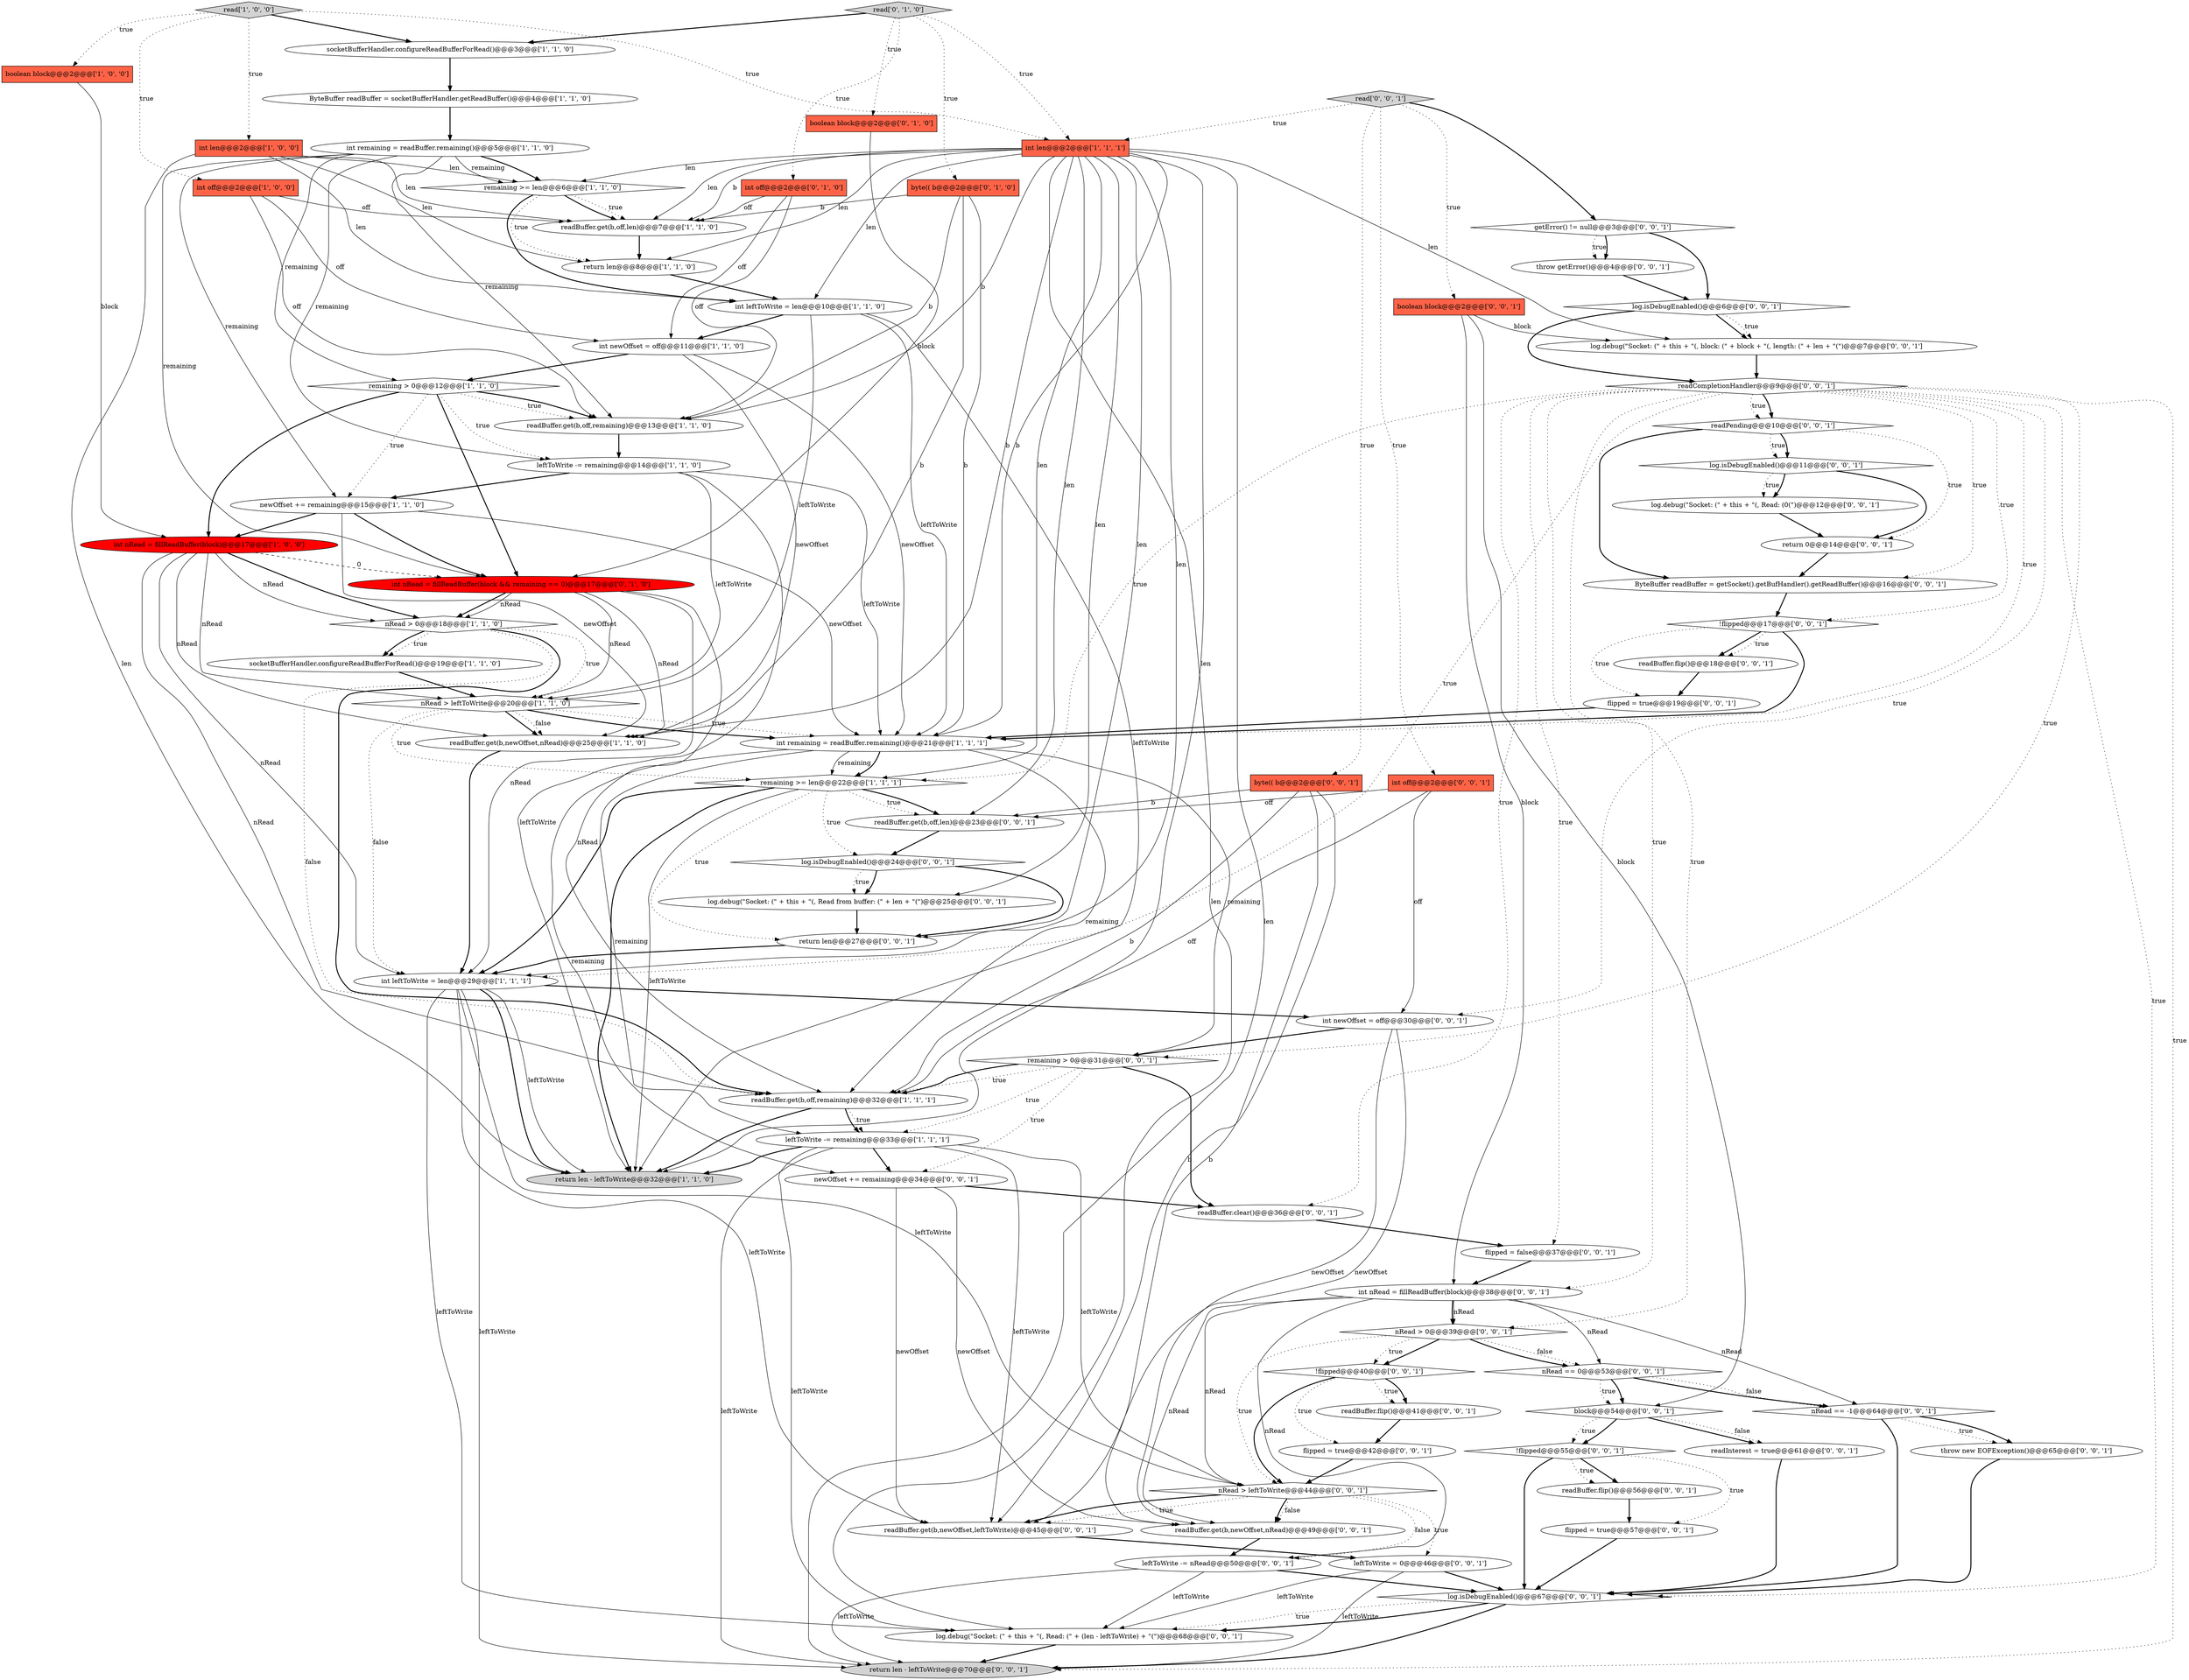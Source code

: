 digraph {
7 [style = filled, label = "return len@@@8@@@['1', '1', '0']", fillcolor = white, shape = ellipse image = "AAA0AAABBB1BBB"];
63 [style = filled, label = "!flipped@@@40@@@['0', '0', '1']", fillcolor = white, shape = diamond image = "AAA0AAABBB3BBB"];
45 [style = filled, label = "throw new EOFException()@@@65@@@['0', '0', '1']", fillcolor = white, shape = ellipse image = "AAA0AAABBB3BBB"];
35 [style = filled, label = "nRead > leftToWrite@@@44@@@['0', '0', '1']", fillcolor = white, shape = diamond image = "AAA0AAABBB3BBB"];
47 [style = filled, label = "return len - leftToWrite@@@70@@@['0', '0', '1']", fillcolor = lightgray, shape = ellipse image = "AAA0AAABBB3BBB"];
58 [style = filled, label = "block@@@54@@@['0', '0', '1']", fillcolor = white, shape = diamond image = "AAA0AAABBB3BBB"];
59 [style = filled, label = "!flipped@@@55@@@['0', '0', '1']", fillcolor = white, shape = diamond image = "AAA0AAABBB3BBB"];
14 [style = filled, label = "int len@@@2@@@['1', '0', '0']", fillcolor = tomato, shape = box image = "AAA0AAABBB1BBB"];
44 [style = filled, label = "readBuffer.flip()@@@18@@@['0', '0', '1']", fillcolor = white, shape = ellipse image = "AAA0AAABBB3BBB"];
17 [style = filled, label = "read['1', '0', '0']", fillcolor = lightgray, shape = diamond image = "AAA0AAABBB1BBB"];
27 [style = filled, label = "nRead > 0@@@18@@@['1', '1', '0']", fillcolor = white, shape = diamond image = "AAA0AAABBB1BBB"];
71 [style = filled, label = "log.debug(\"Socket: (\" + this + \"(, Read from buffer: (\" + len + \"(\")@@@25@@@['0', '0', '1']", fillcolor = white, shape = ellipse image = "AAA0AAABBB3BBB"];
52 [style = filled, label = "readBuffer.get(b,newOffset,leftToWrite)@@@45@@@['0', '0', '1']", fillcolor = white, shape = ellipse image = "AAA0AAABBB3BBB"];
18 [style = filled, label = "int leftToWrite = len@@@10@@@['1', '1', '0']", fillcolor = white, shape = ellipse image = "AAA0AAABBB1BBB"];
23 [style = filled, label = "int remaining = readBuffer.remaining()@@@5@@@['1', '1', '0']", fillcolor = white, shape = ellipse image = "AAA0AAABBB1BBB"];
1 [style = filled, label = "return len - leftToWrite@@@32@@@['1', '1', '0']", fillcolor = lightgray, shape = ellipse image = "AAA0AAABBB1BBB"];
36 [style = filled, label = "!flipped@@@17@@@['0', '0', '1']", fillcolor = white, shape = diamond image = "AAA0AAABBB3BBB"];
34 [style = filled, label = "nRead == -1@@@64@@@['0', '0', '1']", fillcolor = white, shape = diamond image = "AAA0AAABBB3BBB"];
5 [style = filled, label = "remaining > 0@@@12@@@['1', '1', '0']", fillcolor = white, shape = diamond image = "AAA0AAABBB1BBB"];
61 [style = filled, label = "log.debug(\"Socket: (\" + this + \"(, Read: (\" + (len - leftToWrite) + \"(\")@@@68@@@['0', '0', '1']", fillcolor = white, shape = ellipse image = "AAA0AAABBB3BBB"];
43 [style = filled, label = "flipped = true@@@42@@@['0', '0', '1']", fillcolor = white, shape = ellipse image = "AAA0AAABBB3BBB"];
41 [style = filled, label = "ByteBuffer readBuffer = getSocket().getBufHandler().getReadBuffer()@@@16@@@['0', '0', '1']", fillcolor = white, shape = ellipse image = "AAA0AAABBB3BBB"];
0 [style = filled, label = "leftToWrite -= remaining@@@33@@@['1', '1', '1']", fillcolor = white, shape = ellipse image = "AAA0AAABBB1BBB"];
38 [style = filled, label = "readBuffer.clear()@@@36@@@['0', '0', '1']", fillcolor = white, shape = ellipse image = "AAA0AAABBB3BBB"];
25 [style = filled, label = "remaining >= len@@@6@@@['1', '1', '0']", fillcolor = white, shape = diamond image = "AAA0AAABBB1BBB"];
75 [style = filled, label = "readBuffer.get(b,off,len)@@@23@@@['0', '0', '1']", fillcolor = white, shape = ellipse image = "AAA0AAABBB3BBB"];
62 [style = filled, label = "return len@@@27@@@['0', '0', '1']", fillcolor = white, shape = ellipse image = "AAA0AAABBB3BBB"];
8 [style = filled, label = "readBuffer.get(b,off,len)@@@7@@@['1', '1', '0']", fillcolor = white, shape = ellipse image = "AAA0AAABBB1BBB"];
31 [style = filled, label = "int off@@@2@@@['0', '1', '0']", fillcolor = tomato, shape = box image = "AAA0AAABBB2BBB"];
10 [style = filled, label = "socketBufferHandler.configureReadBufferForRead()@@@3@@@['1', '1', '0']", fillcolor = white, shape = ellipse image = "AAA0AAABBB1BBB"];
74 [style = filled, label = "int newOffset = off@@@30@@@['0', '0', '1']", fillcolor = white, shape = ellipse image = "AAA0AAABBB3BBB"];
19 [style = filled, label = "newOffset += remaining@@@15@@@['1', '1', '0']", fillcolor = white, shape = ellipse image = "AAA0AAABBB1BBB"];
55 [style = filled, label = "log.debug(\"Socket: (\" + this + \"(, Read: (0(\")@@@12@@@['0', '0', '1']", fillcolor = white, shape = ellipse image = "AAA0AAABBB3BBB"];
16 [style = filled, label = "boolean block@@@2@@@['1', '0', '0']", fillcolor = tomato, shape = box image = "AAA0AAABBB1BBB"];
68 [style = filled, label = "log.isDebugEnabled()@@@6@@@['0', '0', '1']", fillcolor = white, shape = diamond image = "AAA0AAABBB3BBB"];
9 [style = filled, label = "int newOffset = off@@@11@@@['1', '1', '0']", fillcolor = white, shape = ellipse image = "AAA0AAABBB1BBB"];
69 [style = filled, label = "newOffset += remaining@@@34@@@['0', '0', '1']", fillcolor = white, shape = ellipse image = "AAA0AAABBB3BBB"];
77 [style = filled, label = "getError() != null@@@3@@@['0', '0', '1']", fillcolor = white, shape = diamond image = "AAA0AAABBB3BBB"];
48 [style = filled, label = "readBuffer.flip()@@@56@@@['0', '0', '1']", fillcolor = white, shape = ellipse image = "AAA0AAABBB3BBB"];
42 [style = filled, label = "byte(( b@@@2@@@['0', '0', '1']", fillcolor = tomato, shape = box image = "AAA0AAABBB3BBB"];
64 [style = filled, label = "readBuffer.flip()@@@41@@@['0', '0', '1']", fillcolor = white, shape = ellipse image = "AAA0AAABBB3BBB"];
40 [style = filled, label = "log.isDebugEnabled()@@@24@@@['0', '0', '1']", fillcolor = white, shape = diamond image = "AAA0AAABBB3BBB"];
6 [style = filled, label = "readBuffer.get(b,off,remaining)@@@32@@@['1', '1', '1']", fillcolor = white, shape = ellipse image = "AAA0AAABBB1BBB"];
22 [style = filled, label = "readBuffer.get(b,newOffset,nRead)@@@25@@@['1', '1', '0']", fillcolor = white, shape = ellipse image = "AAA0AAABBB1BBB"];
46 [style = filled, label = "log.debug(\"Socket: (\" + this + \"(, block: (\" + block + \"(, length: (\" + len + \"(\")@@@7@@@['0', '0', '1']", fillcolor = white, shape = ellipse image = "AAA0AAABBB3BBB"];
30 [style = filled, label = "int nRead = fillReadBuffer(block && remaining == 0)@@@17@@@['0', '1', '0']", fillcolor = red, shape = ellipse image = "AAA1AAABBB2BBB"];
57 [style = filled, label = "readCompletionHandler@@@9@@@['0', '0', '1']", fillcolor = white, shape = diamond image = "AAA0AAABBB3BBB"];
13 [style = filled, label = "int leftToWrite = len@@@29@@@['1', '1', '1']", fillcolor = white, shape = ellipse image = "AAA0AAABBB1BBB"];
21 [style = filled, label = "leftToWrite -= remaining@@@14@@@['1', '1', '0']", fillcolor = white, shape = ellipse image = "AAA0AAABBB1BBB"];
26 [style = filled, label = "readBuffer.get(b,off,remaining)@@@13@@@['1', '1', '0']", fillcolor = white, shape = ellipse image = "AAA0AAABBB1BBB"];
32 [style = filled, label = "read['0', '1', '0']", fillcolor = lightgray, shape = diamond image = "AAA0AAABBB2BBB"];
53 [style = filled, label = "leftToWrite = 0@@@46@@@['0', '0', '1']", fillcolor = white, shape = ellipse image = "AAA0AAABBB3BBB"];
11 [style = filled, label = "ByteBuffer readBuffer = socketBufferHandler.getReadBuffer()@@@4@@@['1', '1', '0']", fillcolor = white, shape = ellipse image = "AAA0AAABBB1BBB"];
67 [style = filled, label = "flipped = false@@@37@@@['0', '0', '1']", fillcolor = white, shape = ellipse image = "AAA0AAABBB3BBB"];
54 [style = filled, label = "throw getError()@@@4@@@['0', '0', '1']", fillcolor = white, shape = ellipse image = "AAA0AAABBB3BBB"];
15 [style = filled, label = "socketBufferHandler.configureReadBufferForRead()@@@19@@@['1', '1', '0']", fillcolor = white, shape = ellipse image = "AAA0AAABBB1BBB"];
56 [style = filled, label = "int off@@@2@@@['0', '0', '1']", fillcolor = tomato, shape = box image = "AAA0AAABBB3BBB"];
3 [style = filled, label = "int nRead = fillReadBuffer(block)@@@17@@@['1', '0', '0']", fillcolor = red, shape = ellipse image = "AAA1AAABBB1BBB"];
76 [style = filled, label = "log.isDebugEnabled()@@@67@@@['0', '0', '1']", fillcolor = white, shape = diamond image = "AAA0AAABBB3BBB"];
78 [style = filled, label = "int nRead = fillReadBuffer(block)@@@38@@@['0', '0', '1']", fillcolor = white, shape = ellipse image = "AAA0AAABBB3BBB"];
39 [style = filled, label = "flipped = true@@@19@@@['0', '0', '1']", fillcolor = white, shape = ellipse image = "AAA0AAABBB3BBB"];
37 [style = filled, label = "flipped = true@@@57@@@['0', '0', '1']", fillcolor = white, shape = ellipse image = "AAA0AAABBB3BBB"];
70 [style = filled, label = "return 0@@@14@@@['0', '0', '1']", fillcolor = white, shape = ellipse image = "AAA0AAABBB3BBB"];
28 [style = filled, label = "boolean block@@@2@@@['0', '1', '0']", fillcolor = tomato, shape = box image = "AAA0AAABBB2BBB"];
72 [style = filled, label = "remaining > 0@@@31@@@['0', '0', '1']", fillcolor = white, shape = diamond image = "AAA0AAABBB3BBB"];
33 [style = filled, label = "readPending@@@10@@@['0', '0', '1']", fillcolor = white, shape = diamond image = "AAA0AAABBB3BBB"];
24 [style = filled, label = "remaining >= len@@@22@@@['1', '1', '1']", fillcolor = white, shape = diamond image = "AAA0AAABBB1BBB"];
65 [style = filled, label = "nRead > 0@@@39@@@['0', '0', '1']", fillcolor = white, shape = diamond image = "AAA0AAABBB3BBB"];
51 [style = filled, label = "log.isDebugEnabled()@@@11@@@['0', '0', '1']", fillcolor = white, shape = diamond image = "AAA0AAABBB3BBB"];
73 [style = filled, label = "nRead == 0@@@53@@@['0', '0', '1']", fillcolor = white, shape = diamond image = "AAA0AAABBB3BBB"];
2 [style = filled, label = "int off@@@2@@@['1', '0', '0']", fillcolor = tomato, shape = box image = "AAA0AAABBB1BBB"];
20 [style = filled, label = "int len@@@2@@@['1', '1', '1']", fillcolor = tomato, shape = box image = "AAA0AAABBB1BBB"];
49 [style = filled, label = "boolean block@@@2@@@['0', '0', '1']", fillcolor = tomato, shape = box image = "AAA0AAABBB3BBB"];
12 [style = filled, label = "int remaining = readBuffer.remaining()@@@21@@@['1', '1', '1']", fillcolor = white, shape = ellipse image = "AAA0AAABBB1BBB"];
50 [style = filled, label = "readBuffer.get(b,newOffset,nRead)@@@49@@@['0', '0', '1']", fillcolor = white, shape = ellipse image = "AAA0AAABBB3BBB"];
4 [style = filled, label = "nRead > leftToWrite@@@20@@@['1', '1', '0']", fillcolor = white, shape = diamond image = "AAA0AAABBB1BBB"];
66 [style = filled, label = "leftToWrite -= nRead@@@50@@@['0', '0', '1']", fillcolor = white, shape = ellipse image = "AAA0AAABBB3BBB"];
29 [style = filled, label = "byte(( b@@@2@@@['0', '1', '0']", fillcolor = tomato, shape = box image = "AAA0AAABBB2BBB"];
60 [style = filled, label = "readInterest = true@@@61@@@['0', '0', '1']", fillcolor = white, shape = ellipse image = "AAA0AAABBB3BBB"];
79 [style = filled, label = "read['0', '0', '1']", fillcolor = lightgray, shape = diamond image = "AAA0AAABBB3BBB"];
20->61 [style = solid, label="len"];
5->3 [style = bold, label=""];
77->54 [style = dotted, label="true"];
69->38 [style = bold, label=""];
62->13 [style = bold, label=""];
32->28 [style = dotted, label="true"];
65->73 [style = dotted, label="false"];
34->45 [style = dotted, label="true"];
24->62 [style = dotted, label="true"];
73->58 [style = bold, label=""];
78->50 [style = solid, label="nRead"];
54->68 [style = bold, label=""];
57->33 [style = bold, label=""];
74->72 [style = bold, label=""];
13->52 [style = solid, label="leftToWrite"];
5->19 [style = dotted, label="true"];
72->6 [style = dotted, label="true"];
76->61 [style = dotted, label="true"];
71->62 [style = bold, label=""];
19->12 [style = solid, label="newOffset"];
17->14 [style = dotted, label="true"];
76->61 [style = bold, label=""];
58->60 [style = bold, label=""];
49->58 [style = solid, label="block"];
20->1 [style = solid, label="len"];
36->12 [style = bold, label=""];
20->25 [style = solid, label="len"];
45->76 [style = bold, label=""];
53->47 [style = solid, label="leftToWrite"];
27->15 [style = dotted, label="true"];
79->49 [style = dotted, label="true"];
14->25 [style = solid, label="len"];
27->15 [style = bold, label=""];
13->1 [style = bold, label=""];
20->46 [style = solid, label="len"];
20->8 [style = solid, label="b"];
3->27 [style = bold, label=""];
57->38 [style = dotted, label="true"];
0->61 [style = solid, label="leftToWrite"];
57->65 [style = dotted, label="true"];
29->22 [style = solid, label="b"];
57->24 [style = dotted, label="true"];
36->39 [style = dotted, label="true"];
35->50 [style = bold, label=""];
43->35 [style = bold, label=""];
20->22 [style = solid, label="b"];
27->6 [style = dotted, label="false"];
57->74 [style = dotted, label="true"];
42->50 [style = solid, label="b"];
78->35 [style = solid, label="nRead"];
18->12 [style = solid, label="leftToWrite"];
51->55 [style = dotted, label="true"];
9->5 [style = bold, label=""];
56->74 [style = solid, label="off"];
50->66 [style = bold, label=""];
58->59 [style = bold, label=""];
17->2 [style = dotted, label="true"];
20->12 [style = solid, label="b"];
4->24 [style = dotted, label="true"];
5->30 [style = bold, label=""];
6->0 [style = dotted, label="true"];
13->35 [style = solid, label="leftToWrite"];
57->41 [style = dotted, label="true"];
3->4 [style = solid, label="nRead"];
30->22 [style = solid, label="nRead"];
30->13 [style = solid, label="nRead"];
19->3 [style = bold, label=""];
64->43 [style = bold, label=""];
74->52 [style = solid, label="newOffset"];
31->8 [style = solid, label="off"];
22->13 [style = bold, label=""];
35->53 [style = dotted, label="true"];
14->7 [style = solid, label="len"];
9->22 [style = solid, label="newOffset"];
63->64 [style = dotted, label="true"];
10->11 [style = bold, label=""];
17->20 [style = dotted, label="true"];
23->21 [style = solid, label="remaining"];
57->72 [style = dotted, label="true"];
23->25 [style = bold, label=""];
48->37 [style = bold, label=""];
40->62 [style = bold, label=""];
12->69 [style = solid, label="remaining"];
79->20 [style = dotted, label="true"];
12->24 [style = solid, label="remaining"];
21->19 [style = bold, label=""];
16->3 [style = solid, label="block"];
66->61 [style = solid, label="leftToWrite"];
36->44 [style = bold, label=""];
65->73 [style = bold, label=""];
57->36 [style = dotted, label="true"];
12->72 [style = solid, label="remaining"];
72->38 [style = bold, label=""];
57->33 [style = dotted, label="true"];
30->27 [style = bold, label=""];
57->76 [style = dotted, label="true"];
20->47 [style = solid, label="len"];
33->41 [style = bold, label=""];
76->47 [style = bold, label=""];
29->8 [style = solid, label="b"];
78->65 [style = solid, label="nRead"];
19->22 [style = solid, label="newOffset"];
57->47 [style = dotted, label="true"];
4->13 [style = dotted, label="false"];
57->67 [style = dotted, label="true"];
32->10 [style = bold, label=""];
35->52 [style = bold, label=""];
69->52 [style = solid, label="newOffset"];
17->16 [style = dotted, label="true"];
20->24 [style = solid, label="len"];
0->47 [style = solid, label="leftToWrite"];
20->71 [style = solid, label="len"];
36->44 [style = dotted, label="true"];
18->1 [style = solid, label="leftToWrite"];
23->5 [style = solid, label="remaining"];
13->1 [style = solid, label="leftToWrite"];
18->9 [style = bold, label=""];
39->12 [style = bold, label=""];
21->1 [style = solid, label="leftToWrite"];
5->26 [style = dotted, label="true"];
79->56 [style = dotted, label="true"];
29->26 [style = solid, label="b"];
30->6 [style = solid, label="nRead"];
74->50 [style = solid, label="newOffset"];
59->48 [style = bold, label=""];
4->22 [style = bold, label=""];
66->47 [style = solid, label="leftToWrite"];
37->76 [style = bold, label=""];
20->62 [style = solid, label="len"];
25->8 [style = dotted, label="true"];
32->31 [style = dotted, label="true"];
24->13 [style = bold, label=""];
42->52 [style = solid, label="b"];
17->10 [style = bold, label=""];
69->50 [style = solid, label="newOffset"];
3->30 [style = dashed, label="0"];
20->26 [style = solid, label="b"];
2->8 [style = solid, label="off"];
78->34 [style = solid, label="nRead"];
65->35 [style = dotted, label="true"];
58->59 [style = dotted, label="true"];
0->35 [style = solid, label="leftToWrite"];
30->4 [style = solid, label="nRead"];
12->6 [style = solid, label="remaining"];
75->40 [style = bold, label=""];
59->48 [style = dotted, label="true"];
25->18 [style = bold, label=""];
78->66 [style = solid, label="nRead"];
32->20 [style = dotted, label="true"];
5->26 [style = bold, label=""];
13->74 [style = bold, label=""];
56->75 [style = solid, label="off"];
56->6 [style = solid, label="off"];
67->78 [style = bold, label=""];
12->24 [style = bold, label=""];
53->76 [style = bold, label=""];
77->54 [style = bold, label=""];
72->0 [style = dotted, label="true"];
77->68 [style = bold, label=""];
66->76 [style = bold, label=""];
24->1 [style = solid, label="leftToWrite"];
27->4 [style = dotted, label="true"];
25->7 [style = dotted, label="true"];
59->37 [style = dotted, label="true"];
24->75 [style = dotted, label="true"];
26->21 [style = bold, label=""];
40->71 [style = bold, label=""];
6->1 [style = bold, label=""];
55->70 [style = bold, label=""];
78->73 [style = solid, label="nRead"];
41->36 [style = bold, label=""];
78->65 [style = bold, label=""];
20->7 [style = solid, label="len"];
21->4 [style = solid, label="leftToWrite"];
73->34 [style = bold, label=""];
0->1 [style = bold, label=""];
72->69 [style = dotted, label="true"];
57->12 [style = dotted, label="true"];
20->75 [style = solid, label="len"];
3->6 [style = solid, label="nRead"];
7->18 [style = bold, label=""];
31->26 [style = solid, label="off"];
4->12 [style = bold, label=""];
0->69 [style = bold, label=""];
5->21 [style = dotted, label="true"];
57->78 [style = dotted, label="true"];
33->51 [style = dotted, label="true"];
59->76 [style = bold, label=""];
32->29 [style = dotted, label="true"];
73->58 [style = dotted, label="true"];
24->1 [style = bold, label=""];
13->47 [style = solid, label="leftToWrite"];
4->12 [style = dotted, label="true"];
42->75 [style = solid, label="b"];
57->13 [style = dotted, label="true"];
46->57 [style = bold, label=""];
3->27 [style = solid, label="nRead"];
24->40 [style = dotted, label="true"];
65->63 [style = bold, label=""];
38->67 [style = bold, label=""];
3->22 [style = solid, label="nRead"];
34->76 [style = bold, label=""];
35->50 [style = dotted, label="false"];
40->71 [style = dotted, label="true"];
49->46 [style = solid, label="block"];
73->34 [style = dotted, label="false"];
52->53 [style = bold, label=""];
14->8 [style = solid, label="len"];
29->12 [style = solid, label="b"];
68->46 [style = bold, label=""];
20->13 [style = solid, label="len"];
12->0 [style = solid, label="remaining"];
35->52 [style = dotted, label="true"];
31->9 [style = solid, label="off"];
63->64 [style = bold, label=""];
60->76 [style = bold, label=""];
34->45 [style = bold, label=""];
18->4 [style = solid, label="leftToWrite"];
24->75 [style = bold, label=""];
3->13 [style = solid, label="nRead"];
21->12 [style = solid, label="leftToWrite"];
6->0 [style = bold, label=""];
9->12 [style = solid, label="newOffset"];
72->6 [style = bold, label=""];
44->39 [style = bold, label=""];
13->61 [style = solid, label="leftToWrite"];
58->60 [style = dotted, label="false"];
27->6 [style = bold, label=""];
20->18 [style = solid, label="len"];
8->7 [style = bold, label=""];
2->26 [style = solid, label="off"];
42->6 [style = solid, label="b"];
68->57 [style = bold, label=""];
79->77 [style = bold, label=""];
23->26 [style = solid, label="remaining"];
20->8 [style = solid, label="len"];
51->70 [style = bold, label=""];
70->41 [style = bold, label=""];
33->51 [style = bold, label=""];
33->70 [style = dotted, label="true"];
49->78 [style = solid, label="block"];
14->18 [style = solid, label="len"];
23->25 [style = solid, label="remaining"];
23->19 [style = solid, label="remaining"];
51->55 [style = bold, label=""];
61->47 [style = bold, label=""];
4->22 [style = dotted, label="false"];
53->61 [style = solid, label="leftToWrite"];
63->43 [style = dotted, label="true"];
15->4 [style = bold, label=""];
0->52 [style = solid, label="leftToWrite"];
68->46 [style = dotted, label="true"];
14->1 [style = solid, label="len"];
25->8 [style = bold, label=""];
79->42 [style = dotted, label="true"];
2->9 [style = solid, label="off"];
23->30 [style = solid, label="remaining"];
30->27 [style = solid, label="nRead"];
65->63 [style = dotted, label="true"];
11->23 [style = bold, label=""];
35->66 [style = dotted, label="false"];
28->30 [style = solid, label="block"];
63->35 [style = bold, label=""];
19->30 [style = bold, label=""];
}

